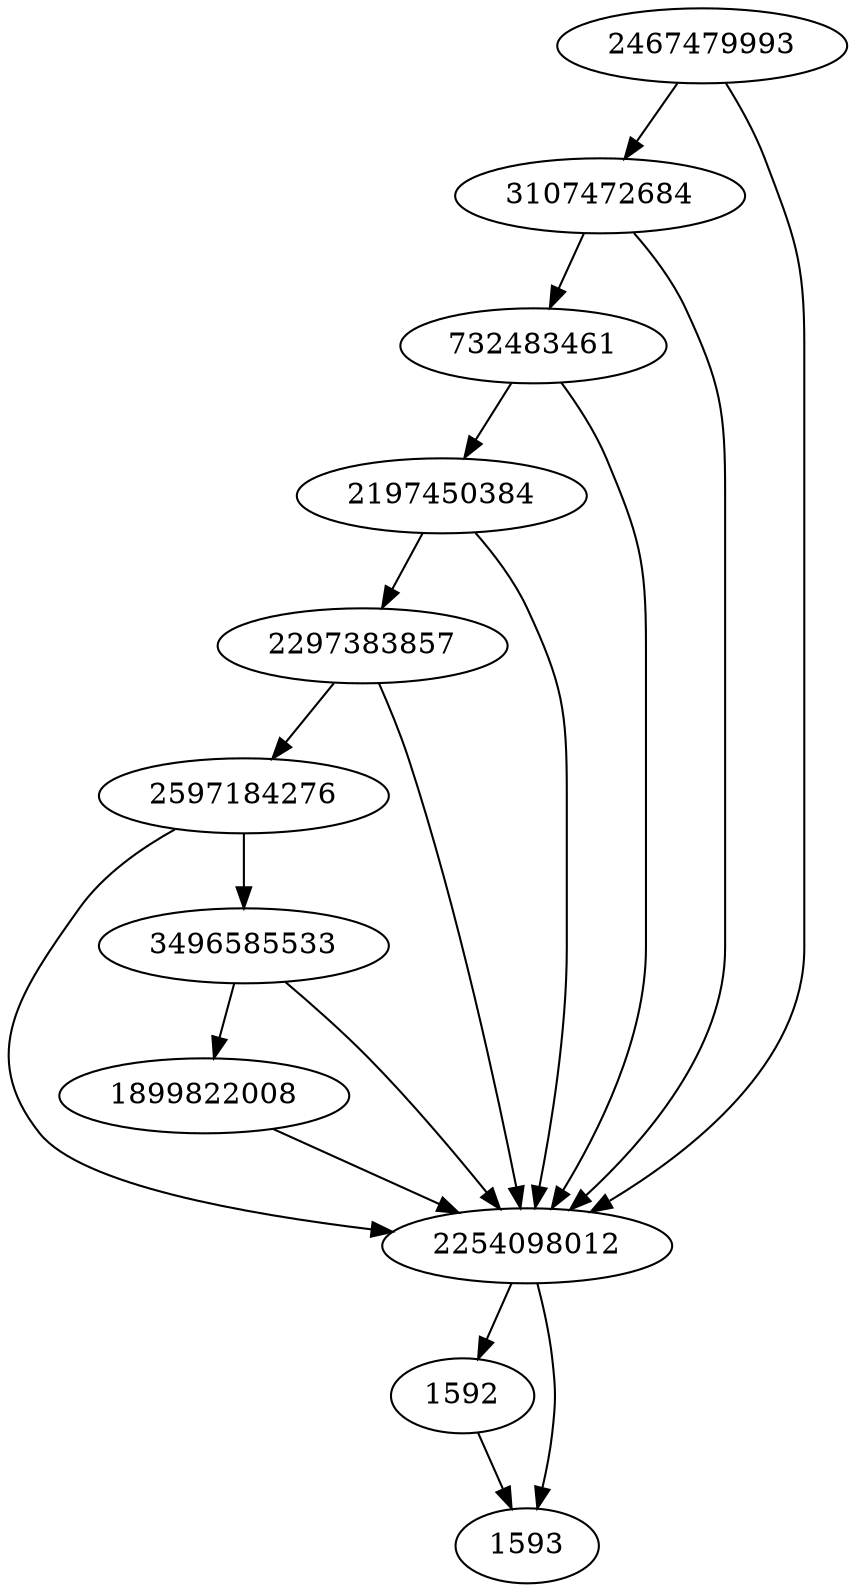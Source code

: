 strict digraph  {
732483461;
2467479993;
3107472684;
2197450384;
2297383857;
2597184276;
1899822008;
1592;
1593;
2254098012;
3496585533;
732483461 -> 2254098012;
732483461 -> 2197450384;
2467479993 -> 2254098012;
2467479993 -> 3107472684;
3107472684 -> 2254098012;
3107472684 -> 732483461;
2197450384 -> 2254098012;
2197450384 -> 2297383857;
2297383857 -> 2254098012;
2297383857 -> 2597184276;
2597184276 -> 2254098012;
2597184276 -> 3496585533;
1899822008 -> 2254098012;
1592 -> 1593;
2254098012 -> 1592;
2254098012 -> 1593;
3496585533 -> 2254098012;
3496585533 -> 1899822008;
}
